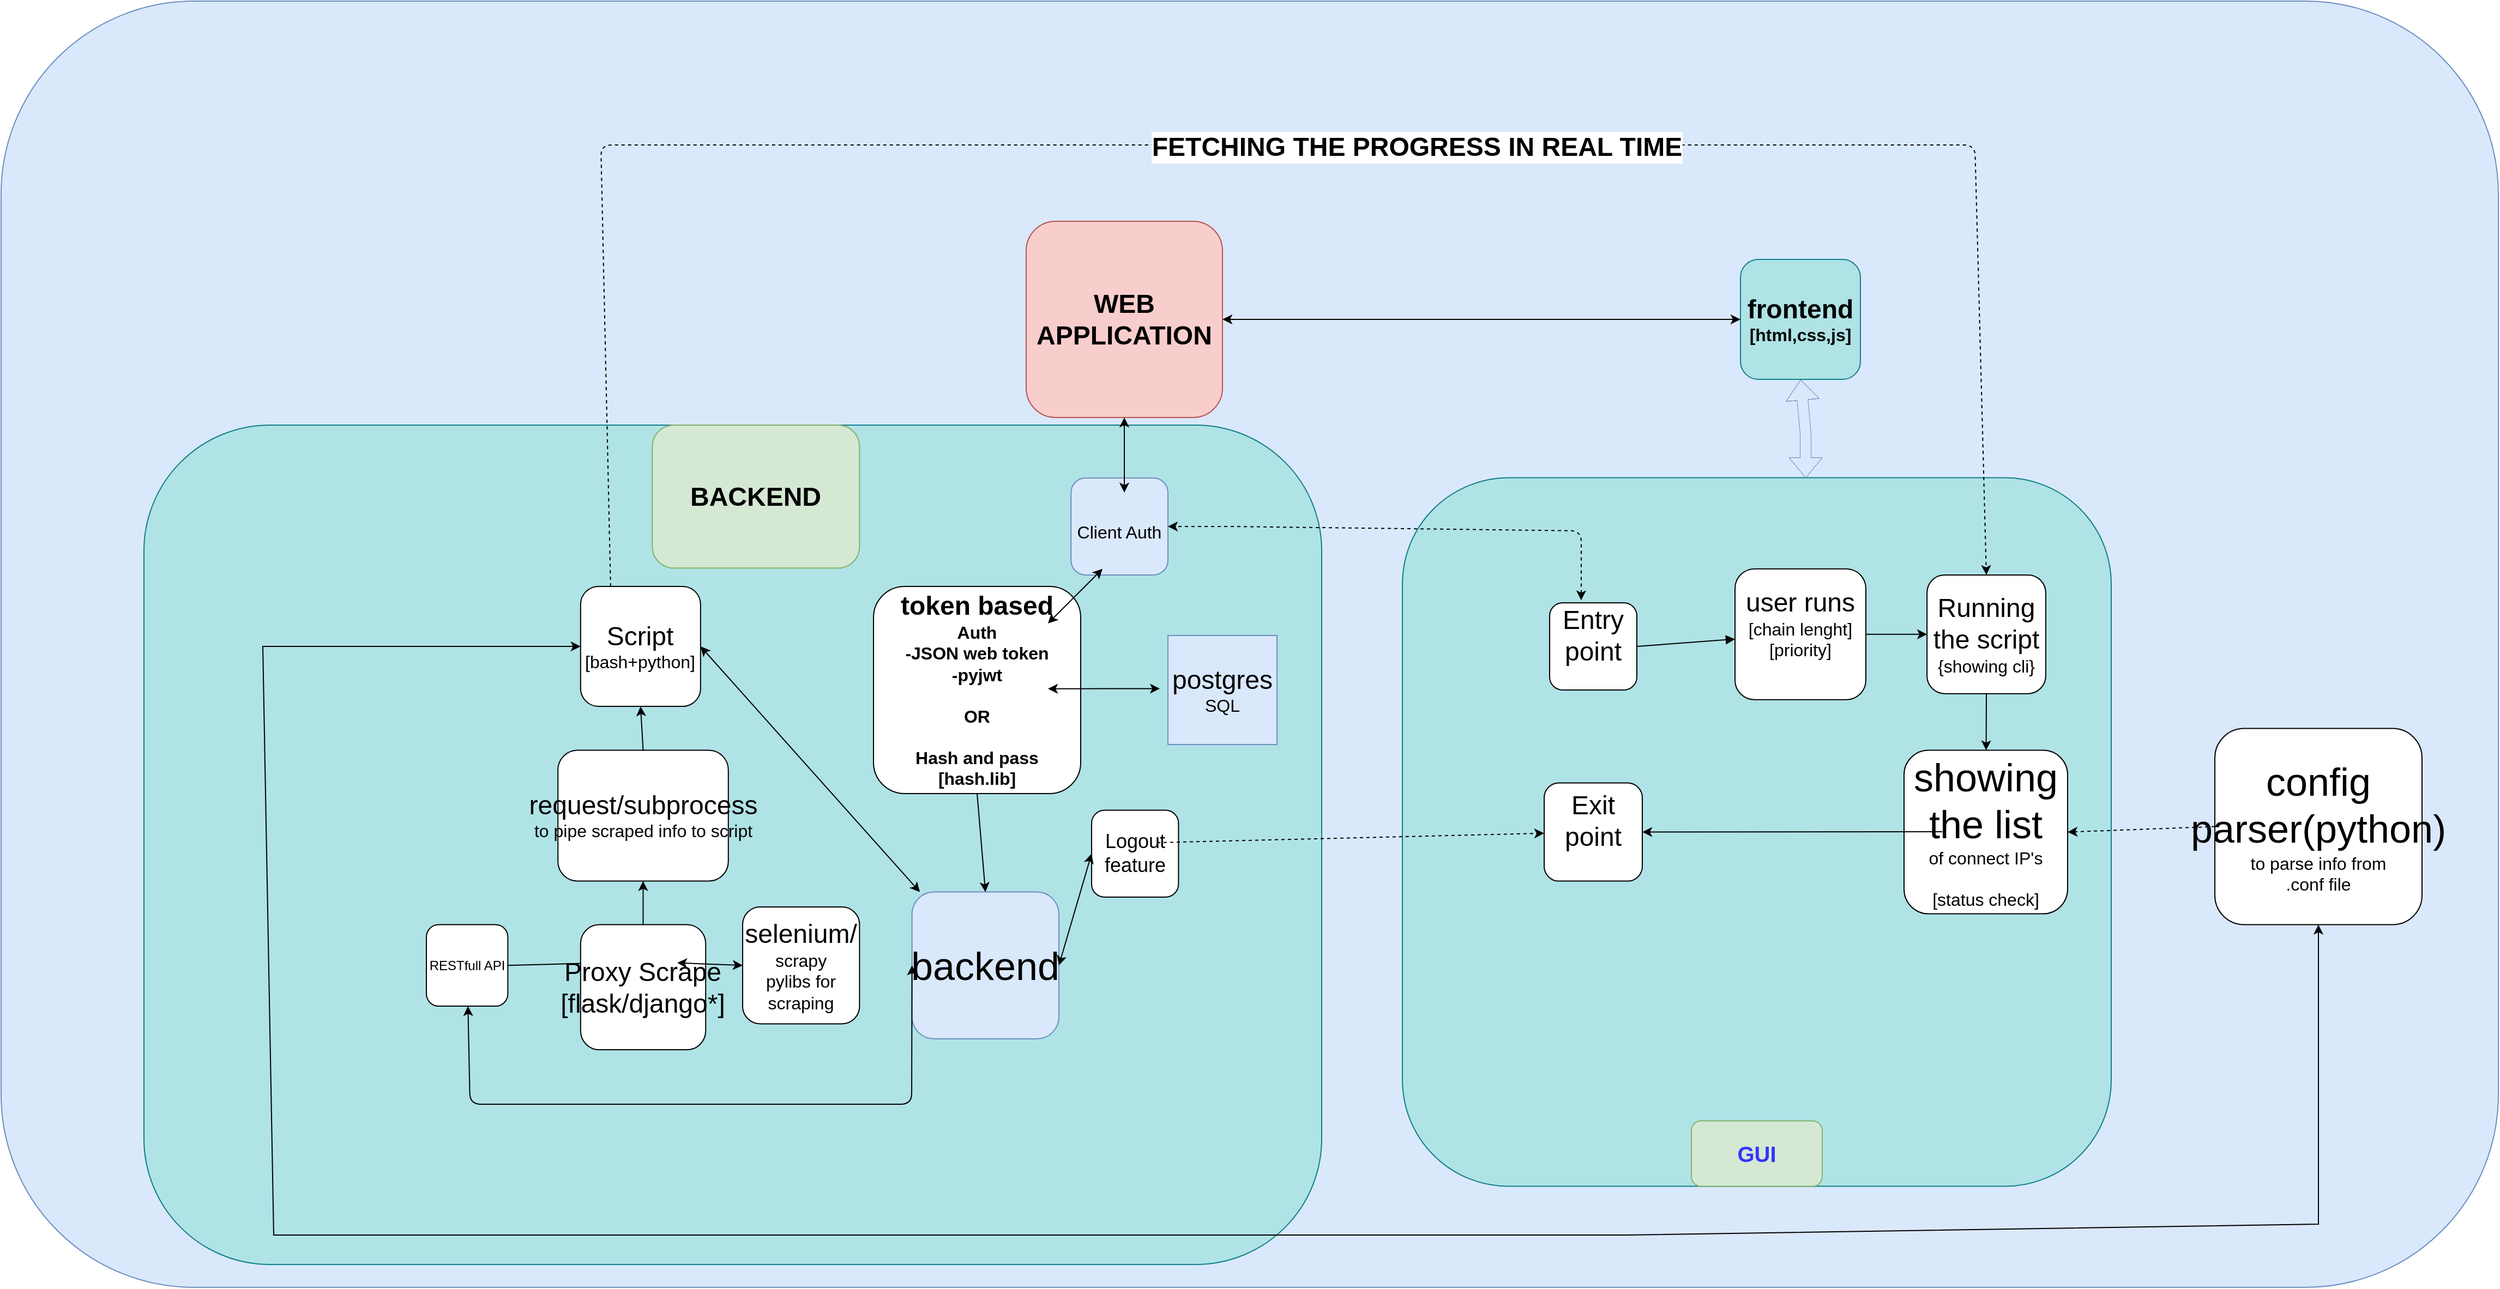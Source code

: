 <mxfile version="24.7.8">
  <diagram name="Page-1" id="XZk4y257_CPvYdPWEkeV">
    <mxGraphModel dx="3374" dy="1864" grid="1" gridSize="10" guides="1" tooltips="1" connect="1" arrows="1" fold="1" page="1" pageScale="1" pageWidth="850" pageHeight="1100" math="0" shadow="0">
      <root>
        <mxCell id="0" />
        <mxCell id="1" parent="0" />
        <mxCell id="l6isEbVxny_hH4SEJy2Z-82" value="" style="rounded=1;whiteSpace=wrap;html=1;fillColor=#dae8fc;strokeColor=#6c8ebf;" parent="1" vertex="1">
          <mxGeometry x="-1470" y="-52" width="2290" height="1180" as="geometry" />
        </mxCell>
        <mxCell id="l6isEbVxny_hH4SEJy2Z-84" value="" style="rounded=1;whiteSpace=wrap;html=1;fillColor=#b0e3e6;strokeColor=#0e8088;" parent="1" vertex="1">
          <mxGeometry x="-1339" y="337" width="1080" height="770" as="geometry" />
        </mxCell>
        <mxCell id="l6isEbVxny_hH4SEJy2Z-39" value="" style="whiteSpace=wrap;html=1;aspect=fixed;glass=0;rounded=1;shadow=0;fillColor=#b0e3e6;strokeColor=#0e8088;" parent="1" vertex="1">
          <mxGeometry x="-185" y="385.31" width="650" height="650" as="geometry" />
        </mxCell>
        <mxCell id="lrqvdLVCCD_kgyAXPWSx-4" value="&lt;div&gt;&lt;font style=&quot;font-size: 24px;&quot;&gt;Script&lt;/font&gt;&lt;/div&gt;&lt;div&gt;&lt;font size=&quot;3&quot;&gt;[bash+python]&lt;br&gt;&lt;/font&gt;&lt;/div&gt;" style="whiteSpace=wrap;html=1;aspect=fixed;rounded=1;labelBackgroundColor=none;" parent="1" vertex="1">
          <mxGeometry x="-938.59" y="485" width="110" height="110" as="geometry" />
        </mxCell>
        <mxCell id="lrqvdLVCCD_kgyAXPWSx-7" value="&lt;font style=&quot;font-size: 24px;&quot;&gt;&lt;b&gt;WEB APPLICATION&lt;br&gt;&lt;/b&gt;&lt;/font&gt;" style="whiteSpace=wrap;html=1;aspect=fixed;rounded=1;labelBackgroundColor=none;fillColor=#f8cecc;strokeColor=#b85450;" parent="1" vertex="1">
          <mxGeometry x="-530.0" y="150" width="180" height="180" as="geometry" />
        </mxCell>
        <mxCell id="lrqvdLVCCD_kgyAXPWSx-9" value="&lt;div&gt;&lt;font style=&quot;font-size: 24px;&quot;&gt;&lt;b&gt;&lt;font&gt;frontend&lt;/font&gt;&lt;/b&gt;&lt;/font&gt;&lt;/div&gt;&lt;div&gt;&lt;font size=&quot;3&quot;&gt;&lt;b&gt;&lt;font&gt;&lt;font&gt;[html,css,js]&lt;/font&gt;&lt;font&gt;&lt;br&gt;&lt;/font&gt;&lt;/font&gt;&lt;/b&gt;&lt;/font&gt;&lt;/div&gt;" style="whiteSpace=wrap;html=1;aspect=fixed;rounded=1;labelBackgroundColor=none;fillColor=#b0e3e6;strokeColor=#0e8088;" parent="1" vertex="1">
          <mxGeometry x="125" y="185" width="110" height="110" as="geometry" />
        </mxCell>
        <mxCell id="lrqvdLVCCD_kgyAXPWSx-14" value="&lt;div&gt;&lt;font style=&quot;font-size: 24px;&quot;&gt;&lt;br&gt;&lt;/font&gt;&lt;/div&gt;&lt;div&gt;&lt;font size=&quot;3&quot;&gt;Client Auth&lt;br&gt;&lt;br&gt;&lt;/font&gt;&lt;/div&gt;" style="whiteSpace=wrap;html=1;aspect=fixed;rounded=1;labelBackgroundColor=none;fillColor=#dae8fc;strokeColor=#6c8ebf;" parent="1" vertex="1">
          <mxGeometry x="-488.88" y="385.56" width="88.88" height="88.88" as="geometry" />
        </mxCell>
        <mxCell id="lrqvdLVCCD_kgyAXPWSx-15" value="" style="endArrow=classic;startArrow=classic;html=1;rounded=1;exitX=0.362;exitY=-0.029;exitDx=0;exitDy=0;labelBackgroundColor=none;fontColor=default;exitPerimeter=0;dashed=1;" parent="1" source="l6isEbVxny_hH4SEJy2Z-35" target="lrqvdLVCCD_kgyAXPWSx-14" edge="1">
          <mxGeometry width="50" height="50" relative="1" as="geometry">
            <mxPoint x="-470" y="433.87" as="sourcePoint" />
            <mxPoint x="-340" y="370" as="targetPoint" />
            <Array as="points">
              <mxPoint x="-21" y="434" />
              <mxPoint x="-340" y="430" />
            </Array>
          </mxGeometry>
        </mxCell>
        <mxCell id="l6isEbVxny_hH4SEJy2Z-3" value="&lt;font style=&quot;font-size: 36px;&quot;&gt;backend&lt;/font&gt;" style="whiteSpace=wrap;html=1;aspect=fixed;rounded=1;labelBackgroundColor=none;fillColor=#dae8fc;strokeColor=#6c8ebf;" parent="1" vertex="1">
          <mxGeometry x="-634.69" y="765.31" width="134.69" height="134.69" as="geometry" />
        </mxCell>
        <mxCell id="l6isEbVxny_hH4SEJy2Z-4" value="&lt;div&gt;&lt;font style=&quot;font-size: 24px;&quot;&gt;&lt;b&gt;token based &lt;br&gt;&lt;/b&gt;&lt;/font&gt;&lt;/div&gt;&lt;div&gt;&lt;font size=&quot;3&quot;&gt;&lt;b&gt;Auth&lt;br&gt;-JSON web token&lt;/b&gt;&lt;/font&gt;&lt;/div&gt;&lt;div&gt;&lt;font size=&quot;3&quot;&gt;&lt;b&gt;-pyjwt&lt;/b&gt;&lt;/font&gt;&lt;/div&gt;&lt;div&gt;&lt;font size=&quot;3&quot;&gt;&lt;b&gt;&lt;br&gt;&lt;/b&gt;&lt;/font&gt;&lt;/div&gt;&lt;div&gt;&lt;font size=&quot;3&quot;&gt;&lt;b&gt;OR&lt;/b&gt;&lt;/font&gt;&lt;/div&gt;&lt;div&gt;&lt;font size=&quot;3&quot;&gt;&lt;b&gt;&lt;br&gt;&lt;/b&gt;&lt;/font&gt;&lt;/div&gt;&lt;div&gt;&lt;div&gt;&lt;font size=&quot;3&quot;&gt;&lt;b&gt;Hash and pass&lt;br&gt;[hash.lib]&lt;br&gt;&lt;/b&gt;&lt;/font&gt;&lt;/div&gt;&lt;/div&gt;" style="whiteSpace=wrap;html=1;aspect=fixed;rounded=1;labelBackgroundColor=none;" parent="1" vertex="1">
          <mxGeometry x="-670" y="485" width="190" height="190" as="geometry" />
        </mxCell>
        <mxCell id="l6isEbVxny_hH4SEJy2Z-6" value="" style="endArrow=classic;html=1;rounded=1;exitX=0.5;exitY=1;exitDx=0;exitDy=0;entryX=0.5;entryY=0;entryDx=0;entryDy=0;labelBackgroundColor=none;fontColor=default;" parent="1" source="l6isEbVxny_hH4SEJy2Z-4" target="l6isEbVxny_hH4SEJy2Z-3" edge="1">
          <mxGeometry width="50" height="50" relative="1" as="geometry">
            <mxPoint x="-520" y="600" as="sourcePoint" />
            <mxPoint x="-590" y="680" as="targetPoint" />
          </mxGeometry>
        </mxCell>
        <mxCell id="l6isEbVxny_hH4SEJy2Z-16" value="" style="endArrow=classic;html=1;rounded=1;exitX=1;exitY=0.5;exitDx=0;exitDy=0;labelBackgroundColor=none;fontColor=default;" parent="1" source="l6isEbVxny_hH4SEJy2Z-15" edge="1">
          <mxGeometry width="50" height="50" relative="1" as="geometry">
            <mxPoint x="-900" y="785.31" as="sourcePoint" />
            <mxPoint x="-920" y="830.31" as="targetPoint" />
          </mxGeometry>
        </mxCell>
        <mxCell id="l6isEbVxny_hH4SEJy2Z-19" value="&lt;div&gt;&lt;font style=&quot;font-size: 24px;&quot;&gt;selenium/&lt;/font&gt;&lt;/div&gt;&lt;div&gt;&lt;font size=&quot;3&quot;&gt;scrapy&lt;/font&gt;&lt;/div&gt;&lt;div&gt;&lt;font size=&quot;3&quot;&gt;pylibs for scraping&lt;br&gt;&lt;/font&gt;&lt;/div&gt;" style="whiteSpace=wrap;html=1;aspect=fixed;rounded=1;labelBackgroundColor=none;" parent="1" vertex="1">
          <mxGeometry x="-790" y="779.06" width="107.19" height="107.19" as="geometry" />
        </mxCell>
        <mxCell id="l6isEbVxny_hH4SEJy2Z-21" value="&lt;font style=&quot;font-size: 24px;&quot;&gt;Proxy Scrape&lt;br&gt;[flask/django*]&lt;/font&gt;" style="whiteSpace=wrap;html=1;aspect=fixed;rounded=1;align=center;verticalAlign=middle;fontFamily=Helvetica;fontSize=12;labelBackgroundColor=none;" parent="1" vertex="1">
          <mxGeometry x="-938.59" y="795.31" width="114.69" height="114.69" as="geometry" />
        </mxCell>
        <mxCell id="l6isEbVxny_hH4SEJy2Z-23" value="" style="endArrow=classic;startArrow=classic;html=1;rounded=0;entryX=0;entryY=0.5;entryDx=0;entryDy=0;labelBackgroundColor=none;fontColor=default;" parent="1" target="l6isEbVxny_hH4SEJy2Z-19" edge="1">
          <mxGeometry width="50" height="50" relative="1" as="geometry">
            <mxPoint x="-850" y="830.31" as="sourcePoint" />
            <mxPoint x="-800" y="785.31" as="targetPoint" />
          </mxGeometry>
        </mxCell>
        <mxCell id="l6isEbVxny_hH4SEJy2Z-32" value="&lt;font style=&quot;font-size: 18px;&quot;&gt;Logout feature&lt;/font&gt;" style="whiteSpace=wrap;html=1;aspect=fixed;rounded=1;strokeColor=default;align=center;verticalAlign=middle;fontFamily=Helvetica;fontSize=12;fontColor=default;labelBackgroundColor=none;fillColor=default;" parent="1" vertex="1">
          <mxGeometry x="-470" y="690.31" width="79.69" height="79.69" as="geometry" />
        </mxCell>
        <mxCell id="l6isEbVxny_hH4SEJy2Z-33" value="" style="endArrow=classic;startArrow=classic;html=1;rounded=0;exitX=1;exitY=0.5;exitDx=0;exitDy=0;entryX=0;entryY=0.5;entryDx=0;entryDy=0;" parent="1" source="l6isEbVxny_hH4SEJy2Z-3" target="l6isEbVxny_hH4SEJy2Z-32" edge="1">
          <mxGeometry width="50" height="50" relative="1" as="geometry">
            <mxPoint x="-260" y="710" as="sourcePoint" />
            <mxPoint x="-210" y="660" as="targetPoint" />
          </mxGeometry>
        </mxCell>
        <mxCell id="l6isEbVxny_hH4SEJy2Z-35" value="&lt;div&gt;&lt;font style=&quot;font-size: 24px;&quot;&gt;Entry point &lt;br&gt;&lt;/font&gt;&lt;/div&gt;&lt;div&gt;&lt;font size=&quot;3&quot;&gt;&lt;br&gt;&lt;/font&gt;&lt;/div&gt;" style="whiteSpace=wrap;html=1;aspect=fixed;rounded=1;strokeColor=default;align=center;verticalAlign=middle;fontFamily=Helvetica;fontSize=12;fontColor=default;labelBackgroundColor=none;fillColor=default;" parent="1" vertex="1">
          <mxGeometry x="-50" y="500" width="80" height="80" as="geometry" />
        </mxCell>
        <mxCell id="l6isEbVxny_hH4SEJy2Z-40" value="" style="endArrow=classic;startArrow=classic;html=1;rounded=0;exitX=1;exitY=0.5;exitDx=0;exitDy=0;" parent="1" source="lrqvdLVCCD_kgyAXPWSx-7" target="lrqvdLVCCD_kgyAXPWSx-9" edge="1">
          <mxGeometry width="50" height="50" relative="1" as="geometry">
            <mxPoint x="-140" y="490" as="sourcePoint" />
            <mxPoint x="-90" y="440" as="targetPoint" />
          </mxGeometry>
        </mxCell>
        <mxCell id="l6isEbVxny_hH4SEJy2Z-41" value="" style="shape=flexArrow;endArrow=classic;startArrow=classic;html=1;rounded=0;entryX=0.5;entryY=1;entryDx=0;entryDy=0;fillColor=#dae8fc;strokeColor=#6c8ebf;strokeWidth=0.5;" parent="1" target="lrqvdLVCCD_kgyAXPWSx-9" edge="1">
          <mxGeometry width="100" height="100" relative="1" as="geometry">
            <mxPoint x="184.57" y="385.31" as="sourcePoint" />
            <mxPoint x="184.57" y="305.31" as="targetPoint" />
            <Array as="points">
              <mxPoint x="184.57" y="345.31" />
            </Array>
          </mxGeometry>
        </mxCell>
        <mxCell id="l6isEbVxny_hH4SEJy2Z-46" value="&lt;div&gt;&lt;font style=&quot;font-size: 24px;&quot;&gt;Exit point&lt;/font&gt;&lt;/div&gt;&lt;div&gt;&lt;font size=&quot;3&quot;&gt;&lt;br&gt;&lt;/font&gt;&lt;/div&gt;" style="whiteSpace=wrap;html=1;aspect=fixed;rounded=1;strokeColor=default;align=center;verticalAlign=middle;fontFamily=Helvetica;fontSize=12;fontColor=default;labelBackgroundColor=none;fillColor=default;" parent="1" vertex="1">
          <mxGeometry x="-55" y="665.31" width="90" height="90" as="geometry" />
        </mxCell>
        <mxCell id="l6isEbVxny_hH4SEJy2Z-48" value="" style="endArrow=classic;html=1;rounded=0;dashed=1;" parent="1" target="l6isEbVxny_hH4SEJy2Z-46" edge="1">
          <mxGeometry width="50" height="50" relative="1" as="geometry">
            <mxPoint x="-410" y="720" as="sourcePoint" />
            <mxPoint x="-360" y="670" as="targetPoint" />
          </mxGeometry>
        </mxCell>
        <mxCell id="l6isEbVxny_hH4SEJy2Z-52" value="" style="endArrow=block;html=1;rounded=0;exitX=1;exitY=0.5;exitDx=0;exitDy=0;" parent="1" source="l6isEbVxny_hH4SEJy2Z-35" target="l6isEbVxny_hH4SEJy2Z-53" edge="1">
          <mxGeometry width="50" height="50" relative="1" as="geometry">
            <mxPoint x="-40" y="670" as="sourcePoint" />
            <mxPoint x="10" y="620" as="targetPoint" />
          </mxGeometry>
        </mxCell>
        <mxCell id="l6isEbVxny_hH4SEJy2Z-53" value="&lt;div&gt;&lt;font style=&quot;font-size: 24px;&quot;&gt;user runs&lt;/font&gt;&lt;/div&gt;&lt;div&gt;&lt;font size=&quot;3&quot;&gt;[chain lenght]&lt;/font&gt;&lt;/div&gt;&lt;div&gt;&lt;font size=&quot;3&quot;&gt;[priority]&lt;/font&gt;&lt;/div&gt;&lt;div&gt;&lt;font size=&quot;3&quot;&gt;&lt;br&gt;&lt;/font&gt;&lt;/div&gt;" style="whiteSpace=wrap;html=1;aspect=fixed;rounded=1;strokeColor=default;align=center;verticalAlign=middle;fontFamily=Helvetica;fontSize=12;fontColor=default;labelBackgroundColor=none;fillColor=default;" parent="1" vertex="1">
          <mxGeometry x="120" y="468.88" width="120" height="120" as="geometry" />
        </mxCell>
        <mxCell id="l6isEbVxny_hH4SEJy2Z-57" value="" style="endArrow=classic;html=1;rounded=0;exitX=1;exitY=0.5;exitDx=0;exitDy=0;" parent="1" source="l6isEbVxny_hH4SEJy2Z-53" target="l6isEbVxny_hH4SEJy2Z-58" edge="1">
          <mxGeometry width="50" height="50" relative="1" as="geometry">
            <mxPoint x="50" y="700" as="sourcePoint" />
            <mxPoint x="100" y="650" as="targetPoint" />
          </mxGeometry>
        </mxCell>
        <mxCell id="l6isEbVxny_hH4SEJy2Z-58" value="&lt;div&gt;&lt;font style=&quot;font-size: 24px;&quot;&gt;Running the script&lt;/font&gt;&lt;/div&gt;&lt;div&gt;&lt;font size=&quot;3&quot;&gt;{showing cli}&lt;br&gt;&lt;/font&gt;&lt;/div&gt;" style="whiteSpace=wrap;html=1;aspect=fixed;rounded=1;strokeColor=default;align=center;verticalAlign=middle;fontFamily=Helvetica;fontSize=12;fontColor=default;labelBackgroundColor=none;fillColor=default;" parent="1" vertex="1">
          <mxGeometry x="296.06" y="474.44" width="108.88" height="108.88" as="geometry" />
        </mxCell>
        <mxCell id="l6isEbVxny_hH4SEJy2Z-59" value="" style="endArrow=classic;html=1;rounded=1;exitX=0.25;exitY=0;exitDx=0;exitDy=0;entryX=0.5;entryY=0;entryDx=0;entryDy=0;strokeColor=default;align=center;verticalAlign=middle;fontFamily=Helvetica;fontSize=12;fontColor=default;labelBackgroundColor=none;fillColor=default;dashed=1;" parent="1" source="lrqvdLVCCD_kgyAXPWSx-4" target="l6isEbVxny_hH4SEJy2Z-58" edge="1">
          <mxGeometry width="50" height="50" relative="1" as="geometry">
            <mxPoint x="-320" y="350" as="sourcePoint" />
            <mxPoint x="177" y="411" as="targetPoint" />
            <Array as="points">
              <mxPoint x="-920" y="80" />
              <mxPoint x="-602" y="80" />
              <mxPoint x="340" y="80" />
            </Array>
          </mxGeometry>
        </mxCell>
        <mxCell id="l6isEbVxny_hH4SEJy2Z-72" value="&lt;font style=&quot;font-size: 24px;&quot;&gt;&lt;b&gt;FETCHING THE PROGRESS IN REAL TIME&lt;/b&gt;&lt;b&gt;&lt;br&gt;&lt;/b&gt;&lt;/font&gt;" style="edgeLabel;html=1;align=center;verticalAlign=middle;resizable=0;points=[];" parent="l6isEbVxny_hH4SEJy2Z-59" vertex="1" connectable="0">
          <mxGeometry x="0.119" y="-2" relative="1" as="geometry">
            <mxPoint as="offset" />
          </mxGeometry>
        </mxCell>
        <mxCell id="l6isEbVxny_hH4SEJy2Z-60" value="&lt;b&gt;&lt;font color=&quot;#3333ff&quot; style=&quot;font-size: 20px;&quot;&gt;GUI&lt;/font&gt;&lt;/b&gt;" style="rounded=1;whiteSpace=wrap;html=1;fillColor=#d5e8d4;strokeColor=#82b366;" parent="1" vertex="1">
          <mxGeometry x="80" y="975.31" width="120" height="60" as="geometry" />
        </mxCell>
        <mxCell id="l6isEbVxny_hH4SEJy2Z-61" value="&lt;div&gt;&lt;font style=&quot;font-size: 36px;&quot;&gt;showing the list &lt;br&gt;&lt;/font&gt;&lt;/div&gt;&lt;div&gt;&lt;font size=&quot;3&quot;&gt;of connect IP&#39;s&lt;br&gt;&lt;/font&gt;&lt;/div&gt;&lt;div&gt;&lt;font size=&quot;3&quot;&gt;&lt;br&gt;&lt;/font&gt;&lt;/div&gt;&lt;div&gt;&lt;font size=&quot;3&quot;&gt;[status check]&lt;br&gt;&lt;/font&gt;&lt;/div&gt;" style="rounded=1;whiteSpace=wrap;html=1;" parent="1" vertex="1">
          <mxGeometry x="275" y="635.31" width="150" height="150" as="geometry" />
        </mxCell>
        <mxCell id="l6isEbVxny_hH4SEJy2Z-62" value="" style="endArrow=classic;html=1;rounded=0;exitX=0.5;exitY=1;exitDx=0;exitDy=0;" parent="1" source="l6isEbVxny_hH4SEJy2Z-58" target="l6isEbVxny_hH4SEJy2Z-61" edge="1">
          <mxGeometry width="50" height="50" relative="1" as="geometry">
            <mxPoint x="180" y="800" as="sourcePoint" />
            <mxPoint x="230" y="750" as="targetPoint" />
          </mxGeometry>
        </mxCell>
        <mxCell id="l6isEbVxny_hH4SEJy2Z-63" value="&lt;div&gt;&lt;font style=&quot;font-size: 36px;&quot;&gt;config parser(python)&lt;/font&gt;&lt;/div&gt;&lt;div&gt;&lt;font size=&quot;3&quot;&gt;to parse info from &lt;br&gt;&lt;/font&gt;&lt;/div&gt;&lt;div&gt;&lt;font size=&quot;3&quot;&gt;.conf file&lt;br&gt;&lt;/font&gt;&lt;/div&gt;" style="rounded=1;whiteSpace=wrap;html=1;" parent="1" vertex="1">
          <mxGeometry x="560" y="615.31" width="190" height="180" as="geometry" />
        </mxCell>
        <mxCell id="l6isEbVxny_hH4SEJy2Z-64" value="" style="endArrow=classic;html=1;rounded=0;exitX=0;exitY=0.5;exitDx=0;exitDy=0;entryX=1;entryY=0.5;entryDx=0;entryDy=0;dashed=1;" parent="1" source="l6isEbVxny_hH4SEJy2Z-63" target="l6isEbVxny_hH4SEJy2Z-61" edge="1">
          <mxGeometry width="50" height="50" relative="1" as="geometry">
            <mxPoint x="320" y="840" as="sourcePoint" />
            <mxPoint x="370" y="790" as="targetPoint" />
          </mxGeometry>
        </mxCell>
        <mxCell id="l6isEbVxny_hH4SEJy2Z-65" value="" style="endArrow=classic;startArrow=classic;html=1;rounded=0;entryX=0.5;entryY=1;entryDx=0;entryDy=0;exitX=0;exitY=0.5;exitDx=0;exitDy=0;" parent="1" source="lrqvdLVCCD_kgyAXPWSx-4" target="l6isEbVxny_hH4SEJy2Z-63" edge="1">
          <mxGeometry width="50" height="50" relative="1" as="geometry">
            <mxPoint x="-590" y="760" as="sourcePoint" />
            <mxPoint x="100" y="710" as="targetPoint" />
            <Array as="points">
              <mxPoint x="-1230" y="540" />
              <mxPoint x="-1220" y="1080" />
              <mxPoint x="-590" y="1080" />
              <mxPoint x="20" y="1080" />
              <mxPoint x="655" y="1070" />
            </Array>
          </mxGeometry>
        </mxCell>
        <mxCell id="l6isEbVxny_hH4SEJy2Z-66" value="" style="endArrow=classic;html=1;rounded=0;exitX=0.5;exitY=0;exitDx=0;exitDy=0;entryX=0.5;entryY=1;entryDx=0;entryDy=0;" parent="1" source="l6isEbVxny_hH4SEJy2Z-21" target="l6isEbVxny_hH4SEJy2Z-68" edge="1">
          <mxGeometry width="50" height="50" relative="1" as="geometry">
            <mxPoint x="-880" y="785.31" as="sourcePoint" />
            <mxPoint x="-880" y="665.31" as="targetPoint" />
          </mxGeometry>
        </mxCell>
        <mxCell id="l6isEbVxny_hH4SEJy2Z-68" value="&lt;div&gt;&lt;font style=&quot;font-size: 24px;&quot;&gt;request/subprocess&lt;/font&gt;&lt;/div&gt;&lt;div&gt;&lt;font size=&quot;3&quot;&gt;to pipe scraped info to script&lt;br&gt;&lt;/font&gt;&lt;/div&gt;" style="rounded=1;whiteSpace=wrap;html=1;" parent="1" vertex="1">
          <mxGeometry x="-959.37" y="635.31" width="156.25" height="120" as="geometry" />
        </mxCell>
        <mxCell id="l6isEbVxny_hH4SEJy2Z-71" value="" style="endArrow=classic;html=1;rounded=0;" parent="1" target="l6isEbVxny_hH4SEJy2Z-46" edge="1">
          <mxGeometry width="50" height="50" relative="1" as="geometry">
            <mxPoint x="310" y="710" as="sourcePoint" />
            <mxPoint x="360" y="660" as="targetPoint" />
          </mxGeometry>
        </mxCell>
        <mxCell id="l6isEbVxny_hH4SEJy2Z-73" value="" style="endArrow=classic;html=1;rounded=0;exitX=0.5;exitY=0;exitDx=0;exitDy=0;entryX=0.5;entryY=1;entryDx=0;entryDy=0;" parent="1" source="l6isEbVxny_hH4SEJy2Z-68" target="lrqvdLVCCD_kgyAXPWSx-4" edge="1">
          <mxGeometry width="50" height="50" relative="1" as="geometry">
            <mxPoint x="-860" y="540" as="sourcePoint" />
            <mxPoint x="-810" y="490" as="targetPoint" />
            <Array as="points" />
          </mxGeometry>
        </mxCell>
        <mxCell id="l6isEbVxny_hH4SEJy2Z-76" value="&lt;div&gt;&lt;font style=&quot;font-size: 24px;&quot;&gt;postgres &lt;br&gt;&lt;/font&gt;&lt;/div&gt;&lt;div&gt;&lt;font size=&quot;3&quot;&gt;SQL&lt;br&gt;&lt;/font&gt;&lt;/div&gt;" style="rounded=0;whiteSpace=wrap;html=1;fillColor=#dae8fc;strokeColor=#6c8ebf;" parent="1" vertex="1">
          <mxGeometry x="-400" y="530" width="100" height="100" as="geometry" />
        </mxCell>
        <mxCell id="l6isEbVxny_hH4SEJy2Z-77" value="" style="endArrow=classic;startArrow=classic;html=1;rounded=0;" parent="1" edge="1">
          <mxGeometry width="50" height="50" relative="1" as="geometry">
            <mxPoint x="-510" y="518.88" as="sourcePoint" />
            <mxPoint x="-460" y="468.88" as="targetPoint" />
          </mxGeometry>
        </mxCell>
        <mxCell id="l6isEbVxny_hH4SEJy2Z-78" value="" style="endArrow=classic;startArrow=classic;html=1;rounded=0;entryX=0.5;entryY=1;entryDx=0;entryDy=0;" parent="1" target="lrqvdLVCCD_kgyAXPWSx-7" edge="1">
          <mxGeometry width="50" height="50" relative="1" as="geometry">
            <mxPoint x="-440" y="398.88" as="sourcePoint" />
            <mxPoint x="-390" y="348.88" as="targetPoint" />
          </mxGeometry>
        </mxCell>
        <mxCell id="l6isEbVxny_hH4SEJy2Z-79" value="" style="endArrow=classic;startArrow=classic;html=1;rounded=0;entryX=-0.074;entryY=0.487;entryDx=0;entryDy=0;entryPerimeter=0;" parent="1" target="l6isEbVxny_hH4SEJy2Z-76" edge="1">
          <mxGeometry width="50" height="50" relative="1" as="geometry">
            <mxPoint x="-510" y="578.88" as="sourcePoint" />
            <mxPoint x="-460" y="528.88" as="targetPoint" />
          </mxGeometry>
        </mxCell>
        <mxCell id="l6isEbVxny_hH4SEJy2Z-83" value="" style="endArrow=classic;startArrow=classic;html=1;rounded=0;exitX=1;exitY=0.5;exitDx=0;exitDy=0;" parent="1" source="lrqvdLVCCD_kgyAXPWSx-4" target="l6isEbVxny_hH4SEJy2Z-3" edge="1">
          <mxGeometry width="50" height="50" relative="1" as="geometry">
            <mxPoint x="-590" y="580" as="sourcePoint" />
            <mxPoint x="-540" y="530" as="targetPoint" />
          </mxGeometry>
        </mxCell>
        <mxCell id="l6isEbVxny_hH4SEJy2Z-85" value="&lt;font style=&quot;font-size: 24px;&quot;&gt;&lt;b&gt;&lt;font&gt;BACKEND&lt;/font&gt;&lt;/b&gt;&lt;/font&gt;" style="rounded=1;whiteSpace=wrap;html=1;fillColor=#d5e8d4;strokeColor=#82b366;align=center;verticalAlign=middle;fontFamily=Helvetica;fontSize=12;fontColor=default;" parent="1" vertex="1">
          <mxGeometry x="-872.81" y="337" width="190" height="131.12" as="geometry" />
        </mxCell>
        <mxCell id="iIjBL9-EONCNVCmtAW0H-3" value="" style="endArrow=classic;startArrow=classic;html=1;rounded=1;labelBackgroundColor=none;fontColor=default;exitX=0;exitY=0.5;exitDx=0;exitDy=0;" parent="1" source="l6isEbVxny_hH4SEJy2Z-3" target="l6isEbVxny_hH4SEJy2Z-15" edge="1">
          <mxGeometry width="50" height="50" relative="1" as="geometry">
            <mxPoint x="-650" y="833" as="sourcePoint" />
            <mxPoint x="-1000" y="790" as="targetPoint" />
            <Array as="points">
              <mxPoint x="-635" y="960" />
              <mxPoint x="-1040" y="960" />
            </Array>
          </mxGeometry>
        </mxCell>
        <mxCell id="l6isEbVxny_hH4SEJy2Z-15" value="RESTfull API" style="whiteSpace=wrap;html=1;aspect=fixed;rounded=1;labelBackgroundColor=none;" parent="1" vertex="1">
          <mxGeometry x="-1080" y="795.31" width="74.69" height="74.69" as="geometry" />
        </mxCell>
      </root>
    </mxGraphModel>
  </diagram>
</mxfile>
